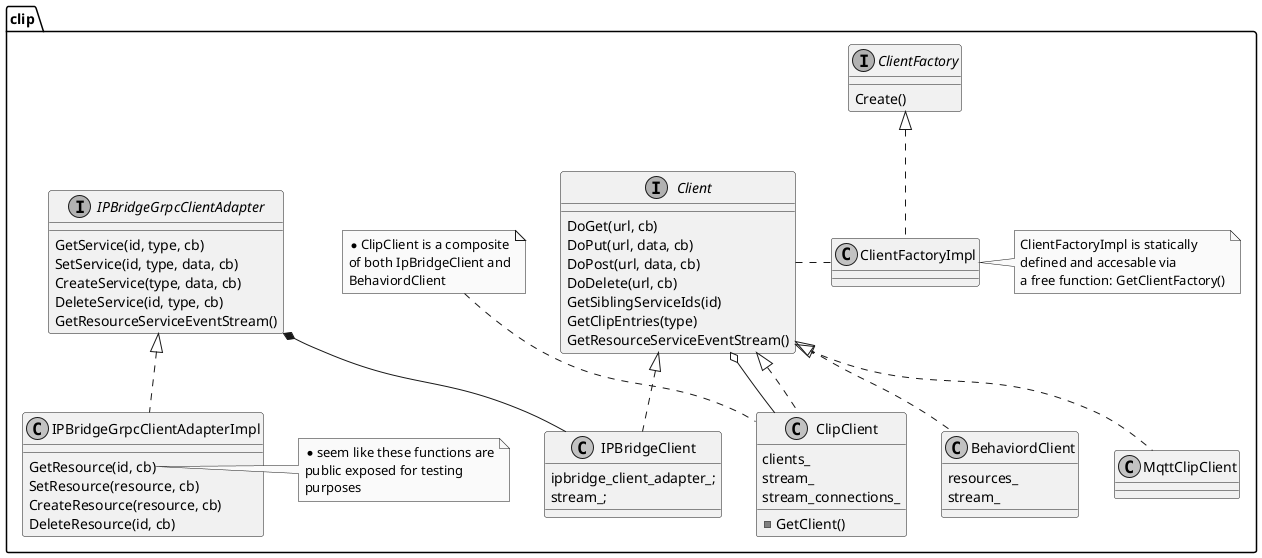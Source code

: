 @startuml
skinparam monochrome true

package clip {

    interface Client {
        DoGet(url, cb)
        DoPut(url, data, cb)
        DoPost(url, data, cb)
        DoDelete(url, cb)
        GetSiblingServiceIds(id)
        GetClipEntries(type)
        GetResourceServiceEventStream()
    }

    class IPBridgeClient {
       ipbridge_client_adapter_;
       stream_;
    }

    Interface IPBridgeGrpcClientAdapter {
        GetService(id, type, cb)
        SetService(id, type, data, cb)
        CreateService(type, data, cb)
        DeleteService(id, type, cb)
        GetResourceServiceEventStream()
    }

    class IPBridgeGrpcClientAdapterImpl {
        GetResource(id, cb)
        SetResource(resource, cb)
        CreateResource(resource, cb)
        DeleteResource(id, cb)
    }

    note right of IPBridgeGrpcClientAdapterImpl::GetResource
        *seem like these functions are
        public exposed for testing
        purposes
    end note

    IPBridgeClient .u.|> Client
    IPBridgeGrpcClientAdapterImpl .u.|> IPBridgeGrpcClientAdapter
    IPBridgeClient -u-* IPBridgeGrpcClientAdapter

    class BehaviordClient {
        resources_
        stream_
    }

    class ClipClient {
        -GetClient()
        clients_
        stream_
        stream_connections_
    }

    BehaviordClient .u.|> Client
    ClipClient -u-o Client
    ClipClient .u.|> Client

    note top of ClipClient
        *ClipClient is a composite
        of both IpBridgeClient and
        BehaviordClient
    end note

    interface ClientFactory{
        Create()
    }

    class ClientFactoryImpl{
    }

    ClientFactoryImpl .u.|> ClientFactory
    ClientFactoryImpl .l. Client
    note right of ClientFactoryImpl
        ClientFactoryImpl is statically
        defined and accesable via
        a free function: GetClientFactory()
    end note

    class MqttClipClient {

    }

    MqttClipClient .u.|> Client
}
@enduml
